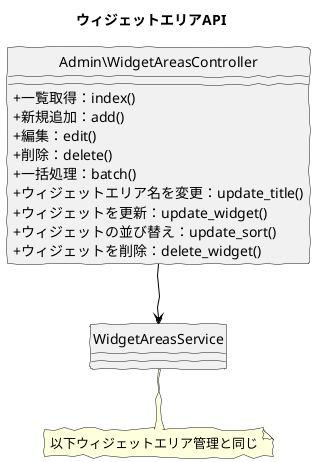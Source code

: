 @startuml
skinparam handwritten true
skinparam backgroundColor white
hide circle
skinparam classAttributeIconSize 0

title ウィジェットエリアAPI

class Admin\WidgetAreasController {
  + 一覧取得：index()
  + 新規追加：add()
  + 編集：edit()
  + 削除：delete()
	+ 一括処理：batch()
	+ ウィジェットエリア名を変更：update_title()
	+ ウィジェットを更新：update_widget()
	+ ウィジェットの並び替え：update_sort()
	+ ウィジェットを削除：delete_widget()
}

class WidgetAreasService {
}

note "以下ウィジェットエリア管理と同じ" as note
WidgetAreasService .. note

Admin\WidgetAreasController -down[#Black]-> WidgetAreasService

@enduml
